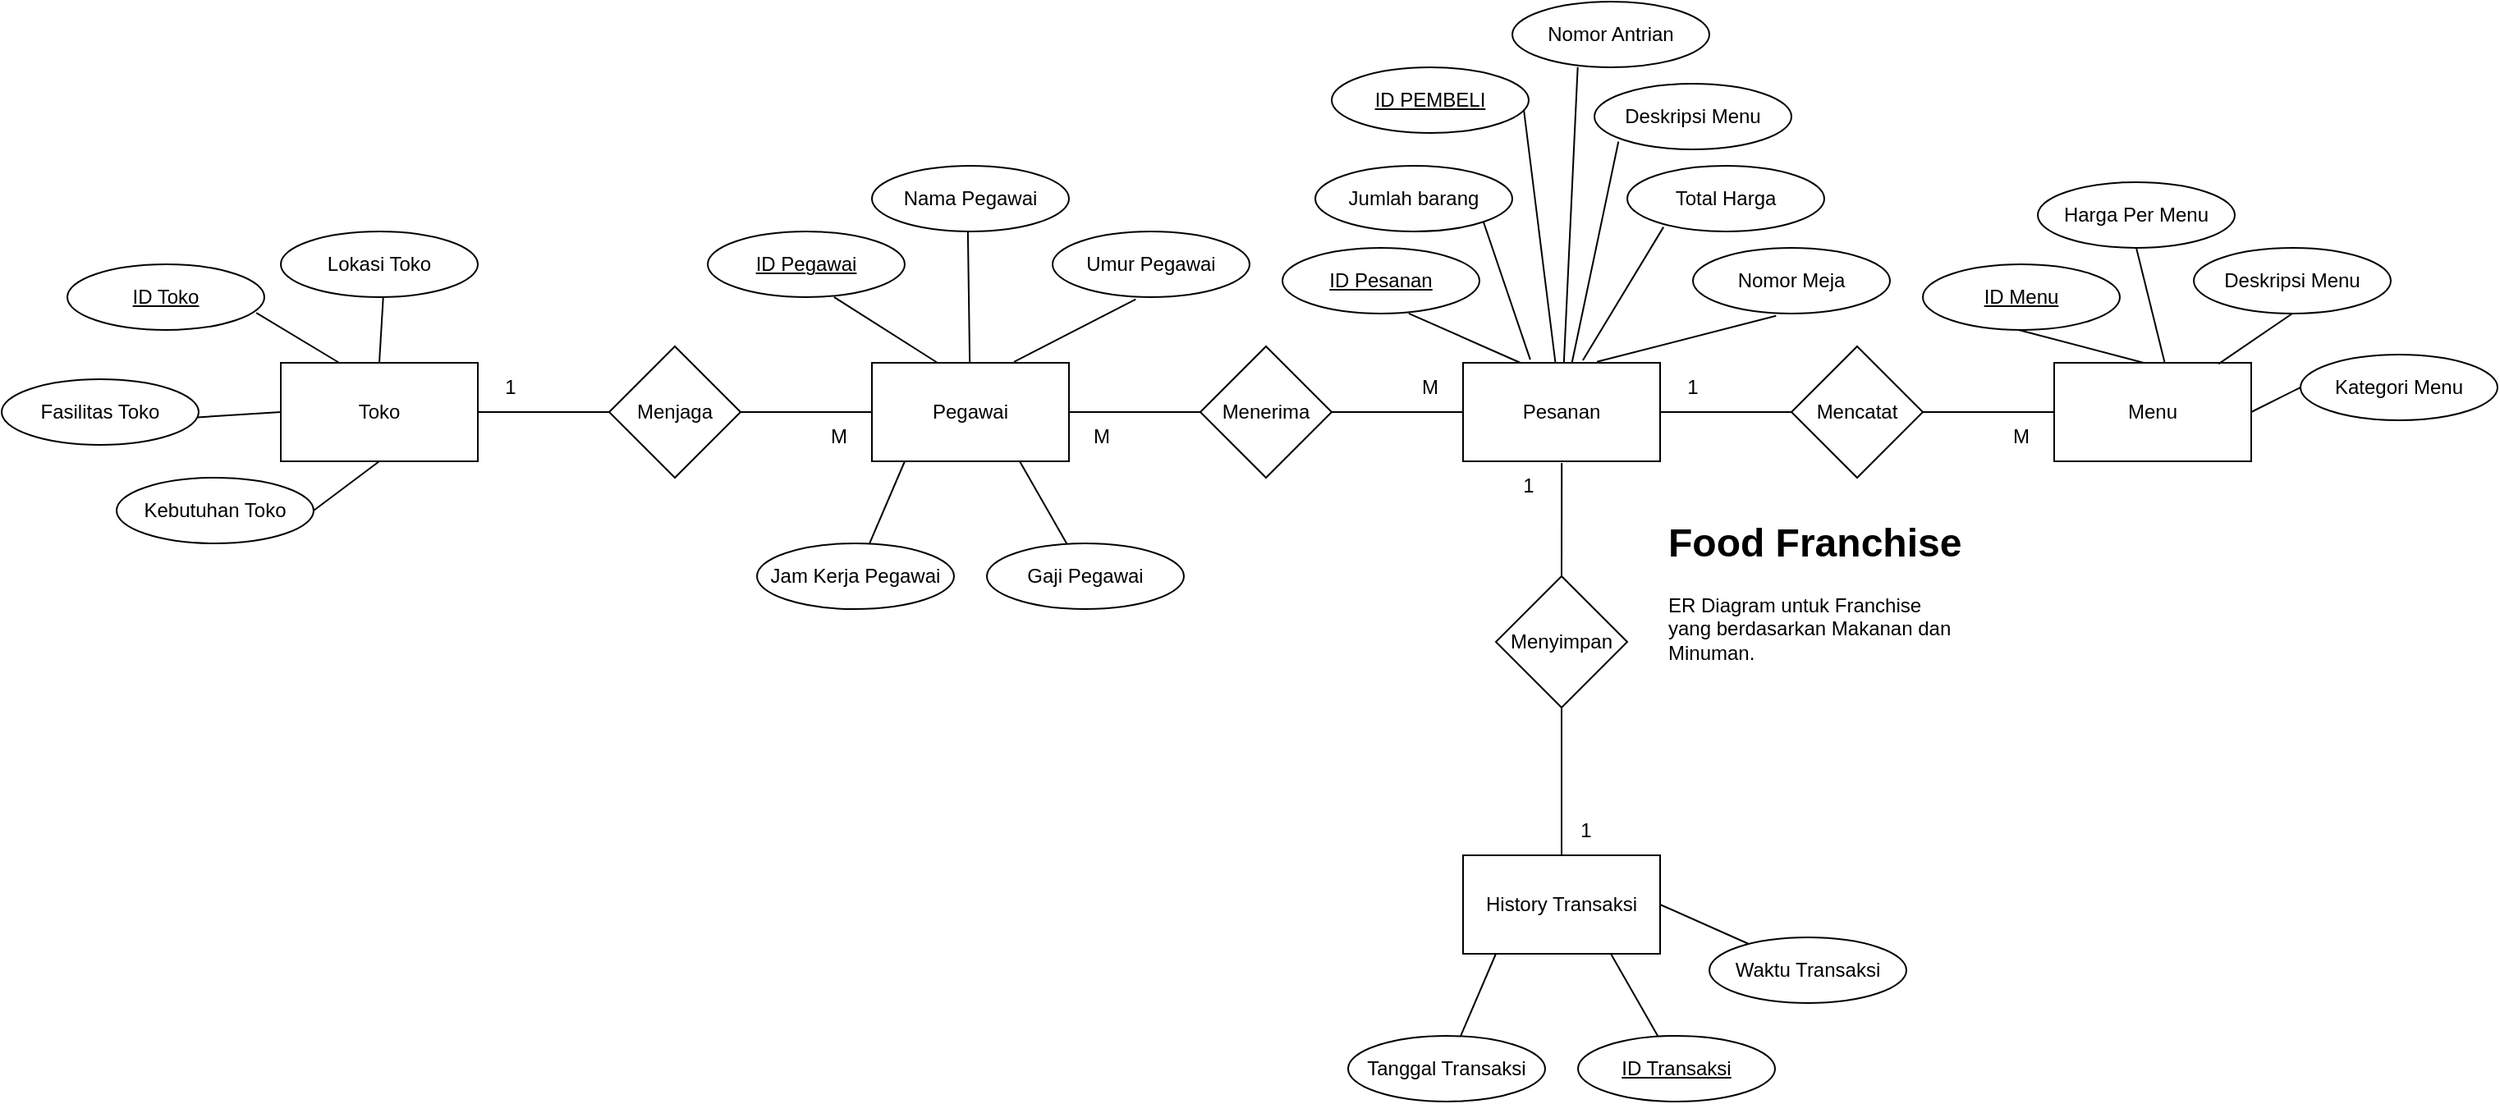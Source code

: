 <mxfile version="20.8.16" type="device"><diagram id="R2lEEEUBdFMjLlhIrx00" name="Page-1"><mxGraphModel dx="1549" dy="384" grid="1" gridSize="10" guides="1" tooltips="1" connect="1" arrows="1" fold="1" page="1" pageScale="1" pageWidth="850" pageHeight="1100" math="0" shadow="0" extFonts="Permanent Marker^https://fonts.googleapis.com/css?family=Permanent+Marker"><root><mxCell id="0"/><mxCell id="1" parent="0"/><mxCell id="wGU9gWl00PmbG7CaMShR-1" value="Toko" style="rounded=0;whiteSpace=wrap;html=1;" vertex="1" parent="1"><mxGeometry x="110" y="220" width="120" height="60" as="geometry"/></mxCell><mxCell id="wGU9gWl00PmbG7CaMShR-2" value="Menjaga" style="rhombus;whiteSpace=wrap;html=1;rounded=0;" vertex="1" parent="1"><mxGeometry x="310" y="210" width="80" height="80" as="geometry"/></mxCell><mxCell id="wGU9gWl00PmbG7CaMShR-4" value="Pegawai" style="whiteSpace=wrap;html=1;rounded=0;" vertex="1" parent="1"><mxGeometry x="470" y="220" width="120" height="60" as="geometry"/></mxCell><mxCell id="wGU9gWl00PmbG7CaMShR-6" value="Menerima" style="rhombus;whiteSpace=wrap;html=1;rounded=0;" vertex="1" parent="1"><mxGeometry x="670" y="210" width="80" height="80" as="geometry"/></mxCell><mxCell id="wGU9gWl00PmbG7CaMShR-8" value="Pesanan" style="whiteSpace=wrap;html=1;rounded=0;" vertex="1" parent="1"><mxGeometry x="830" y="220" width="120" height="60" as="geometry"/></mxCell><mxCell id="wGU9gWl00PmbG7CaMShR-10" value="Mencatat" style="rhombus;whiteSpace=wrap;html=1;rounded=0;" vertex="1" parent="1"><mxGeometry x="1030" y="210" width="80" height="80" as="geometry"/></mxCell><mxCell id="wGU9gWl00PmbG7CaMShR-12" value="Menu" style="whiteSpace=wrap;html=1;rounded=0;" vertex="1" parent="1"><mxGeometry x="1190" y="220" width="120" height="60" as="geometry"/></mxCell><mxCell id="wGU9gWl00PmbG7CaMShR-14" value="" style="endArrow=none;html=1;rounded=0;exitX=1;exitY=0.5;exitDx=0;exitDy=0;entryX=0;entryY=0.5;entryDx=0;entryDy=0;" edge="1" parent="1" source="wGU9gWl00PmbG7CaMShR-1" target="wGU9gWl00PmbG7CaMShR-2"><mxGeometry width="50" height="50" relative="1" as="geometry"><mxPoint x="240" y="275" as="sourcePoint"/><mxPoint x="290" y="225" as="targetPoint"/></mxGeometry></mxCell><mxCell id="wGU9gWl00PmbG7CaMShR-15" value="" style="endArrow=none;html=1;rounded=0;exitX=1;exitY=0.5;exitDx=0;exitDy=0;entryX=0;entryY=0.5;entryDx=0;entryDy=0;" edge="1" parent="1" source="wGU9gWl00PmbG7CaMShR-2" target="wGU9gWl00PmbG7CaMShR-4"><mxGeometry width="50" height="50" relative="1" as="geometry"><mxPoint x="370" y="249.66" as="sourcePoint"/><mxPoint x="470" y="249.66" as="targetPoint"/></mxGeometry></mxCell><mxCell id="wGU9gWl00PmbG7CaMShR-16" value="" style="endArrow=none;html=1;rounded=0;" edge="1" parent="1" source="wGU9gWl00PmbG7CaMShR-10" target="wGU9gWl00PmbG7CaMShR-12"><mxGeometry width="50" height="50" relative="1" as="geometry"><mxPoint x="1130" y="250" as="sourcePoint"/><mxPoint x="1180" y="249.66" as="targetPoint"/></mxGeometry></mxCell><mxCell id="wGU9gWl00PmbG7CaMShR-17" value="" style="endArrow=none;html=1;rounded=0;exitX=1;exitY=0.5;exitDx=0;exitDy=0;entryX=0;entryY=0.5;entryDx=0;entryDy=0;" edge="1" parent="1" source="wGU9gWl00PmbG7CaMShR-8" target="wGU9gWl00PmbG7CaMShR-10"><mxGeometry width="50" height="50" relative="1" as="geometry"><mxPoint x="950" y="249.66" as="sourcePoint"/><mxPoint x="1050" y="249.66" as="targetPoint"/></mxGeometry></mxCell><mxCell id="wGU9gWl00PmbG7CaMShR-18" value="" style="endArrow=none;html=1;rounded=0;entryX=0;entryY=0.5;entryDx=0;entryDy=0;exitX=1;exitY=0.5;exitDx=0;exitDy=0;" edge="1" parent="1" source="wGU9gWl00PmbG7CaMShR-4" target="wGU9gWl00PmbG7CaMShR-6"><mxGeometry width="50" height="50" relative="1" as="geometry"><mxPoint x="590" y="250" as="sourcePoint"/><mxPoint x="690" y="249.66" as="targetPoint"/></mxGeometry></mxCell><mxCell id="wGU9gWl00PmbG7CaMShR-19" value="" style="endArrow=none;html=1;rounded=0;exitX=1;exitY=0.5;exitDx=0;exitDy=0;entryX=0;entryY=0.5;entryDx=0;entryDy=0;" edge="1" parent="1" source="wGU9gWl00PmbG7CaMShR-6" target="wGU9gWl00PmbG7CaMShR-8"><mxGeometry width="50" height="50" relative="1" as="geometry"><mxPoint x="770" y="249.71" as="sourcePoint"/><mxPoint x="870" y="249.71" as="targetPoint"/></mxGeometry></mxCell><mxCell id="wGU9gWl00PmbG7CaMShR-20" value="Menyimpan" style="rhombus;whiteSpace=wrap;html=1;rounded=0;" vertex="1" parent="1"><mxGeometry x="850" y="350" width="80" height="80" as="geometry"/></mxCell><mxCell id="wGU9gWl00PmbG7CaMShR-22" value="History Transaksi" style="rounded=0;whiteSpace=wrap;html=1;" vertex="1" parent="1"><mxGeometry x="830" y="520" width="120" height="60" as="geometry"/></mxCell><mxCell id="wGU9gWl00PmbG7CaMShR-32" value="&lt;h1&gt;Food Franchise&lt;/h1&gt;&lt;p&gt;ER Diagram untuk Franchise yang berdasarkan Makanan dan Minuman.&amp;nbsp;&lt;/p&gt;" style="text;html=1;strokeColor=none;fillColor=none;spacing=5;spacingTop=-20;whiteSpace=wrap;overflow=hidden;rounded=0;" vertex="1" parent="1"><mxGeometry x="950" y="310" width="190" height="120" as="geometry"/></mxCell><mxCell id="wGU9gWl00PmbG7CaMShR-33" value="Lokasi Toko" style="ellipse;whiteSpace=wrap;html=1;" vertex="1" parent="1"><mxGeometry x="110" y="140" width="120" height="40" as="geometry"/></mxCell><mxCell id="wGU9gWl00PmbG7CaMShR-34" value="&lt;u&gt;ID Toko&lt;/u&gt;" style="ellipse;whiteSpace=wrap;html=1;" vertex="1" parent="1"><mxGeometry x="-20" y="160" width="120" height="40" as="geometry"/></mxCell><mxCell id="wGU9gWl00PmbG7CaMShR-35" value="1" style="text;html=1;strokeColor=none;fillColor=none;align=center;verticalAlign=middle;whiteSpace=wrap;rounded=0;" vertex="1" parent="1"><mxGeometry x="220" y="220" width="60" height="30" as="geometry"/></mxCell><mxCell id="wGU9gWl00PmbG7CaMShR-36" value="M" style="text;html=1;strokeColor=none;fillColor=none;align=center;verticalAlign=middle;whiteSpace=wrap;rounded=0;" vertex="1" parent="1"><mxGeometry x="420" y="250" width="60" height="30" as="geometry"/></mxCell><mxCell id="wGU9gWl00PmbG7CaMShR-37" value="M" style="text;html=1;strokeColor=none;fillColor=none;align=center;verticalAlign=middle;whiteSpace=wrap;rounded=0;" vertex="1" parent="1"><mxGeometry x="580" y="250" width="60" height="30" as="geometry"/></mxCell><mxCell id="wGU9gWl00PmbG7CaMShR-38" value="M" style="text;html=1;strokeColor=none;fillColor=none;align=center;verticalAlign=middle;whiteSpace=wrap;rounded=0;" vertex="1" parent="1"><mxGeometry x="780" y="220" width="60" height="30" as="geometry"/></mxCell><mxCell id="wGU9gWl00PmbG7CaMShR-39" value="1" style="text;html=1;strokeColor=none;fillColor=none;align=center;verticalAlign=middle;whiteSpace=wrap;rounded=0;" vertex="1" parent="1"><mxGeometry x="940" y="220" width="60" height="30" as="geometry"/></mxCell><mxCell id="wGU9gWl00PmbG7CaMShR-40" value="M" style="text;html=1;strokeColor=none;fillColor=none;align=center;verticalAlign=middle;whiteSpace=wrap;rounded=0;" vertex="1" parent="1"><mxGeometry x="1140" y="250" width="60" height="30" as="geometry"/></mxCell><mxCell id="wGU9gWl00PmbG7CaMShR-41" value="1" style="text;html=1;strokeColor=none;fillColor=none;align=center;verticalAlign=middle;whiteSpace=wrap;rounded=0;" vertex="1" parent="1"><mxGeometry x="890" y="490" width="30" height="30" as="geometry"/></mxCell><mxCell id="wGU9gWl00PmbG7CaMShR-42" value="1" style="text;html=1;strokeColor=none;fillColor=none;align=center;verticalAlign=middle;whiteSpace=wrap;rounded=0;" vertex="1" parent="1"><mxGeometry x="840" y="280" width="60" height="30" as="geometry"/></mxCell><mxCell id="wGU9gWl00PmbG7CaMShR-45" value="Fasilitas Toko" style="ellipse;whiteSpace=wrap;html=1;" vertex="1" parent="1"><mxGeometry x="-60" y="230" width="120" height="40" as="geometry"/></mxCell><mxCell id="wGU9gWl00PmbG7CaMShR-46" value="Kebutuhan Toko" style="ellipse;whiteSpace=wrap;html=1;" vertex="1" parent="1"><mxGeometry x="10" y="290" width="120" height="40" as="geometry"/></mxCell><mxCell id="wGU9gWl00PmbG7CaMShR-47" value="&lt;u&gt;ID Pegawai&lt;/u&gt;" style="ellipse;whiteSpace=wrap;html=1;" vertex="1" parent="1"><mxGeometry x="370" y="140" width="120" height="40" as="geometry"/></mxCell><mxCell id="wGU9gWl00PmbG7CaMShR-48" value="Nama Pegawai" style="ellipse;whiteSpace=wrap;html=1;" vertex="1" parent="1"><mxGeometry x="470" y="100" width="120" height="40" as="geometry"/></mxCell><mxCell id="wGU9gWl00PmbG7CaMShR-49" value="Umur Pegawai" style="ellipse;whiteSpace=wrap;html=1;" vertex="1" parent="1"><mxGeometry x="580" y="140" width="120" height="40" as="geometry"/></mxCell><mxCell id="wGU9gWl00PmbG7CaMShR-50" value="Jam Kerja Pegawai" style="ellipse;whiteSpace=wrap;html=1;" vertex="1" parent="1"><mxGeometry x="400" y="330" width="120" height="40" as="geometry"/></mxCell><mxCell id="wGU9gWl00PmbG7CaMShR-52" value="Gaji Pegawai" style="ellipse;whiteSpace=wrap;html=1;" vertex="1" parent="1"><mxGeometry x="540" y="330" width="120" height="40" as="geometry"/></mxCell><mxCell id="wGU9gWl00PmbG7CaMShR-54" value="" style="endArrow=none;html=1;rounded=0;exitX=1;exitY=0.5;exitDx=0;exitDy=0;entryX=0.5;entryY=1;entryDx=0;entryDy=0;" edge="1" parent="1" source="wGU9gWl00PmbG7CaMShR-46" target="wGU9gWl00PmbG7CaMShR-1"><mxGeometry width="50" height="50" relative="1" as="geometry"><mxPoint x="150" y="300.0" as="sourcePoint"/><mxPoint x="230" y="300.0" as="targetPoint"/></mxGeometry></mxCell><mxCell id="wGU9gWl00PmbG7CaMShR-55" value="" style="endArrow=none;html=1;rounded=0;exitX=0.992;exitY=0.581;exitDx=0;exitDy=0;entryX=0;entryY=0.5;entryDx=0;entryDy=0;exitPerimeter=0;" edge="1" parent="1" source="wGU9gWl00PmbG7CaMShR-45" target="wGU9gWl00PmbG7CaMShR-1"><mxGeometry width="50" height="50" relative="1" as="geometry"><mxPoint x="60" y="260" as="sourcePoint"/><mxPoint x="100" y="230" as="targetPoint"/></mxGeometry></mxCell><mxCell id="wGU9gWl00PmbG7CaMShR-56" value="" style="endArrow=none;html=1;rounded=0;exitX=0.959;exitY=0.74;exitDx=0;exitDy=0;entryX=0.295;entryY=-0.002;entryDx=0;entryDy=0;entryPerimeter=0;exitPerimeter=0;" edge="1" parent="1" source="wGU9gWl00PmbG7CaMShR-34" target="wGU9gWl00PmbG7CaMShR-1"><mxGeometry width="50" height="50" relative="1" as="geometry"><mxPoint x="70" y="210" as="sourcePoint"/><mxPoint x="110" y="180" as="targetPoint"/></mxGeometry></mxCell><mxCell id="wGU9gWl00PmbG7CaMShR-57" value="" style="endArrow=none;html=1;rounded=0;exitX=0.5;exitY=0;exitDx=0;exitDy=0;entryX=0.52;entryY=0.99;entryDx=0;entryDy=0;entryPerimeter=0;" edge="1" parent="1" source="wGU9gWl00PmbG7CaMShR-1" target="wGU9gWl00PmbG7CaMShR-33"><mxGeometry width="50" height="50" relative="1" as="geometry"><mxPoint x="150" y="220" as="sourcePoint"/><mxPoint x="190" y="190" as="targetPoint"/></mxGeometry></mxCell><mxCell id="wGU9gWl00PmbG7CaMShR-58" value="" style="endArrow=none;html=1;rounded=0;entryX=0.487;entryY=1;entryDx=0;entryDy=0;entryPerimeter=0;" edge="1" parent="1" source="wGU9gWl00PmbG7CaMShR-4" target="wGU9gWl00PmbG7CaMShR-48"><mxGeometry width="50" height="50" relative="1" as="geometry"><mxPoint x="500" y="180" as="sourcePoint"/><mxPoint x="580" y="180" as="targetPoint"/></mxGeometry></mxCell><mxCell id="wGU9gWl00PmbG7CaMShR-59" value="" style="endArrow=none;html=1;rounded=0;entryX=0.422;entryY=1.034;entryDx=0;entryDy=0;exitX=0.721;exitY=-0.01;exitDx=0;exitDy=0;entryPerimeter=0;exitPerimeter=0;" edge="1" parent="1" source="wGU9gWl00PmbG7CaMShR-4" target="wGU9gWl00PmbG7CaMShR-49"><mxGeometry width="50" height="50" relative="1" as="geometry"><mxPoint x="560" y="200" as="sourcePoint"/><mxPoint x="640" y="200" as="targetPoint"/></mxGeometry></mxCell><mxCell id="wGU9gWl00PmbG7CaMShR-60" value="" style="endArrow=none;html=1;rounded=0;entryX=0.333;entryY=0;entryDx=0;entryDy=0;exitX=0.641;exitY=0.998;exitDx=0;exitDy=0;entryPerimeter=0;exitPerimeter=0;" edge="1" parent="1" source="wGU9gWl00PmbG7CaMShR-47" target="wGU9gWl00PmbG7CaMShR-4"><mxGeometry width="50" height="50" relative="1" as="geometry"><mxPoint x="390" y="190" as="sourcePoint"/><mxPoint x="470" y="190" as="targetPoint"/></mxGeometry></mxCell><mxCell id="wGU9gWl00PmbG7CaMShR-61" value="" style="endArrow=none;html=1;rounded=0;entryX=0.487;entryY=1;entryDx=0;entryDy=0;entryPerimeter=0;" edge="1" parent="1" source="wGU9gWl00PmbG7CaMShR-50"><mxGeometry width="50" height="50" relative="1" as="geometry"><mxPoint x="491.135" y="360" as="sourcePoint"/><mxPoint x="490.0" y="280" as="targetPoint"/></mxGeometry></mxCell><mxCell id="wGU9gWl00PmbG7CaMShR-62" value="" style="endArrow=none;html=1;rounded=0;entryX=0.487;entryY=1;entryDx=0;entryDy=0;entryPerimeter=0;" edge="1" parent="1" source="wGU9gWl00PmbG7CaMShR-52"><mxGeometry width="50" height="50" relative="1" as="geometry"><mxPoint x="561.135" y="360" as="sourcePoint"/><mxPoint x="560" y="280" as="targetPoint"/></mxGeometry></mxCell><mxCell id="wGU9gWl00PmbG7CaMShR-63" value="&lt;u&gt;ID Pesanan&lt;/u&gt;" style="ellipse;whiteSpace=wrap;html=1;" vertex="1" parent="1"><mxGeometry x="720" y="150" width="120" height="40" as="geometry"/></mxCell><mxCell id="wGU9gWl00PmbG7CaMShR-64" value="Jumlah barang" style="ellipse;whiteSpace=wrap;html=1;" vertex="1" parent="1"><mxGeometry x="740" y="100" width="120" height="40" as="geometry"/></mxCell><mxCell id="wGU9gWl00PmbG7CaMShR-65" value="Nomor Meja" style="ellipse;whiteSpace=wrap;html=1;" vertex="1" parent="1"><mxGeometry x="970" y="150" width="120" height="40" as="geometry"/></mxCell><mxCell id="wGU9gWl00PmbG7CaMShR-66" value="" style="endArrow=none;html=1;rounded=0;entryX=1;entryY=1;entryDx=0;entryDy=0;exitX=0.341;exitY=-0.032;exitDx=0;exitDy=0;exitPerimeter=0;" edge="1" parent="1" target="wGU9gWl00PmbG7CaMShR-64" source="wGU9gWl00PmbG7CaMShR-8"><mxGeometry width="50" height="50" relative="1" as="geometry"><mxPoint x="884.575" y="220" as="sourcePoint"/><mxPoint x="935" y="180" as="targetPoint"/></mxGeometry></mxCell><mxCell id="wGU9gWl00PmbG7CaMShR-67" value="" style="endArrow=none;html=1;rounded=0;entryX=0.422;entryY=1.034;entryDx=0;entryDy=0;exitX=0.721;exitY=-0.01;exitDx=0;exitDy=0;entryPerimeter=0;exitPerimeter=0;" edge="1" parent="1" target="wGU9gWl00PmbG7CaMShR-65"><mxGeometry width="50" height="50" relative="1" as="geometry"><mxPoint x="911.52" y="219.4" as="sourcePoint"/><mxPoint x="995" y="200" as="targetPoint"/></mxGeometry></mxCell><mxCell id="wGU9gWl00PmbG7CaMShR-68" value="" style="endArrow=none;html=1;rounded=0;entryX=0.333;entryY=0;entryDx=0;entryDy=0;exitX=0.641;exitY=0.998;exitDx=0;exitDy=0;entryPerimeter=0;exitPerimeter=0;" edge="1" parent="1" source="wGU9gWl00PmbG7CaMShR-63"><mxGeometry width="50" height="50" relative="1" as="geometry"><mxPoint x="745" y="190" as="sourcePoint"/><mxPoint x="864.96" y="220" as="targetPoint"/></mxGeometry></mxCell><mxCell id="wGU9gWl00PmbG7CaMShR-69" value="Tanggal Transaksi" style="ellipse;whiteSpace=wrap;html=1;" vertex="1" parent="1"><mxGeometry x="760" y="630" width="120" height="40" as="geometry"/></mxCell><mxCell id="wGU9gWl00PmbG7CaMShR-70" value="&lt;u&gt;ID Transaksi&lt;/u&gt;" style="ellipse;whiteSpace=wrap;html=1;" vertex="1" parent="1"><mxGeometry x="900" y="630" width="120" height="40" as="geometry"/></mxCell><mxCell id="wGU9gWl00PmbG7CaMShR-71" value="" style="endArrow=none;html=1;rounded=0;entryX=0.487;entryY=1;entryDx=0;entryDy=0;entryPerimeter=0;" edge="1" parent="1" source="wGU9gWl00PmbG7CaMShR-69"><mxGeometry width="50" height="50" relative="1" as="geometry"><mxPoint x="851.135" y="660" as="sourcePoint"/><mxPoint x="850" y="580.0" as="targetPoint"/></mxGeometry></mxCell><mxCell id="wGU9gWl00PmbG7CaMShR-72" value="" style="endArrow=none;html=1;rounded=0;entryX=0.487;entryY=1;entryDx=0;entryDy=0;entryPerimeter=0;" edge="1" parent="1" source="wGU9gWl00PmbG7CaMShR-70"><mxGeometry width="50" height="50" relative="1" as="geometry"><mxPoint x="921.135" y="660" as="sourcePoint"/><mxPoint x="920" y="580.0" as="targetPoint"/></mxGeometry></mxCell><mxCell id="wGU9gWl00PmbG7CaMShR-73" value="Waktu Transaksi" style="ellipse;whiteSpace=wrap;html=1;" vertex="1" parent="1"><mxGeometry x="980" y="570" width="120" height="40" as="geometry"/></mxCell><mxCell id="wGU9gWl00PmbG7CaMShR-74" value="" style="endArrow=none;html=1;rounded=0;entryX=1;entryY=0.5;entryDx=0;entryDy=0;" edge="1" parent="1" source="wGU9gWl00PmbG7CaMShR-73" target="wGU9gWl00PmbG7CaMShR-22"><mxGeometry width="50" height="50" relative="1" as="geometry"><mxPoint x="1001.135" y="600" as="sourcePoint"/><mxPoint x="1000" y="520" as="targetPoint"/></mxGeometry></mxCell><mxCell id="wGU9gWl00PmbG7CaMShR-75" value="Total Harga" style="ellipse;whiteSpace=wrap;html=1;" vertex="1" parent="1"><mxGeometry x="930" y="100" width="120" height="40" as="geometry"/></mxCell><mxCell id="wGU9gWl00PmbG7CaMShR-76" value="" style="endArrow=none;html=1;rounded=0;entryX=0.184;entryY=0.933;entryDx=0;entryDy=0;exitX=0.608;exitY=-0.025;exitDx=0;exitDy=0;entryPerimeter=0;exitPerimeter=0;" edge="1" parent="1" target="wGU9gWl00PmbG7CaMShR-75" source="wGU9gWl00PmbG7CaMShR-8"><mxGeometry width="50" height="50" relative="1" as="geometry"><mxPoint x="895.76" y="164.7" as="sourcePoint"/><mxPoint x="979.24" y="145.3" as="targetPoint"/></mxGeometry></mxCell><mxCell id="wGU9gWl00PmbG7CaMShR-77" value="&lt;u&gt;ID Menu&lt;/u&gt;" style="ellipse;whiteSpace=wrap;html=1;" vertex="1" parent="1"><mxGeometry x="1110" y="160" width="120" height="40" as="geometry"/></mxCell><mxCell id="wGU9gWl00PmbG7CaMShR-78" value="" style="endArrow=none;html=1;rounded=0;entryX=0.487;entryY=1;entryDx=0;entryDy=0;entryPerimeter=0;" edge="1" parent="1" target="wGU9gWl00PmbG7CaMShR-77"><mxGeometry width="50" height="50" relative="1" as="geometry"><mxPoint x="1244.575" y="220" as="sourcePoint"/><mxPoint x="1295" y="180" as="targetPoint"/></mxGeometry></mxCell><mxCell id="wGU9gWl00PmbG7CaMShR-79" value="Harga Per Menu" style="ellipse;whiteSpace=wrap;html=1;" vertex="1" parent="1"><mxGeometry x="1180" y="110" width="120" height="40" as="geometry"/></mxCell><mxCell id="wGU9gWl00PmbG7CaMShR-80" value="" style="endArrow=none;html=1;rounded=0;entryX=0.5;entryY=1;entryDx=0;entryDy=0;exitX=0.56;exitY=-0.008;exitDx=0;exitDy=0;exitPerimeter=0;" edge="1" parent="1" target="wGU9gWl00PmbG7CaMShR-79" source="wGU9gWl00PmbG7CaMShR-12"><mxGeometry width="50" height="50" relative="1" as="geometry"><mxPoint x="1254.32" y="218.08" as="sourcePoint"/><mxPoint x="1339.24" y="145.3" as="targetPoint"/></mxGeometry></mxCell><mxCell id="wGU9gWl00PmbG7CaMShR-85" value="Deskripsi Menu" style="ellipse;whiteSpace=wrap;html=1;" vertex="1" parent="1"><mxGeometry x="1275" y="150" width="120" height="40" as="geometry"/></mxCell><mxCell id="wGU9gWl00PmbG7CaMShR-86" value="" style="endArrow=none;html=1;rounded=0;entryX=0.5;entryY=1;entryDx=0;entryDy=0;exitX=0.834;exitY=0.011;exitDx=0;exitDy=0;exitPerimeter=0;" edge="1" parent="1" target="wGU9gWl00PmbG7CaMShR-85" source="wGU9gWl00PmbG7CaMShR-12"><mxGeometry width="50" height="50" relative="1" as="geometry"><mxPoint x="1352.2" y="259.52" as="sourcePoint"/><mxPoint x="1434.24" y="185.3" as="targetPoint"/></mxGeometry></mxCell><mxCell id="wGU9gWl00PmbG7CaMShR-87" value="" style="endArrow=none;html=1;rounded=0;exitX=0.5;exitY=0;exitDx=0;exitDy=0;entryX=0.835;entryY=0.032;entryDx=0;entryDy=0;entryPerimeter=0;" edge="1" parent="1" source="wGU9gWl00PmbG7CaMShR-20" target="wGU9gWl00PmbG7CaMShR-42"><mxGeometry width="50" height="50" relative="1" as="geometry"><mxPoint x="780" y="349.71" as="sourcePoint"/><mxPoint x="860" y="349.71" as="targetPoint"/></mxGeometry></mxCell><mxCell id="wGU9gWl00PmbG7CaMShR-88" value="" style="endArrow=none;html=1;rounded=0;exitX=0;exitY=1;exitDx=0;exitDy=0;entryX=0.5;entryY=1;entryDx=0;entryDy=0;" edge="1" parent="1" source="wGU9gWl00PmbG7CaMShR-41" target="wGU9gWl00PmbG7CaMShR-20"><mxGeometry width="50" height="50" relative="1" as="geometry"><mxPoint x="950" y="499.04" as="sourcePoint"/><mxPoint x="950.1" y="430.0" as="targetPoint"/></mxGeometry></mxCell><mxCell id="wGU9gWl00PmbG7CaMShR-89" value="Kategori Menu" style="ellipse;whiteSpace=wrap;html=1;" vertex="1" parent="1"><mxGeometry x="1340" y="215.0" width="120" height="40" as="geometry"/></mxCell><mxCell id="wGU9gWl00PmbG7CaMShR-90" value="" style="endArrow=none;html=1;rounded=0;entryX=0;entryY=0.5;entryDx=0;entryDy=0;exitX=1;exitY=0.5;exitDx=0;exitDy=0;" edge="1" parent="1" target="wGU9gWl00PmbG7CaMShR-89" source="wGU9gWl00PmbG7CaMShR-12"><mxGeometry width="50" height="50" relative="1" as="geometry"><mxPoint x="1345.08" y="285.33" as="sourcePoint"/><mxPoint x="1489.24" y="249.97" as="targetPoint"/></mxGeometry></mxCell><mxCell id="wGU9gWl00PmbG7CaMShR-98" value="&lt;u&gt;ID PEMBELI&lt;/u&gt;" style="ellipse;whiteSpace=wrap;html=1;" vertex="1" parent="1"><mxGeometry x="750" y="40.0" width="120" height="40" as="geometry"/></mxCell><mxCell id="wGU9gWl00PmbG7CaMShR-99" value="" style="endArrow=none;html=1;rounded=0;entryX=0.975;entryY=0.643;entryDx=0;entryDy=0;entryPerimeter=0;" edge="1" parent="1" target="wGU9gWl00PmbG7CaMShR-98" source="wGU9gWl00PmbG7CaMShR-8"><mxGeometry width="50" height="50" relative="1" as="geometry"><mxPoint x="897.075" y="60.0" as="sourcePoint"/><mxPoint x="947.5" y="20.0" as="targetPoint"/></mxGeometry></mxCell><mxCell id="wGU9gWl00PmbG7CaMShR-100" value="Nomor Antrian" style="ellipse;whiteSpace=wrap;html=1;" vertex="1" parent="1"><mxGeometry x="860" y="-2.842e-14" width="120" height="40" as="geometry"/></mxCell><mxCell id="wGU9gWl00PmbG7CaMShR-101" value="" style="endArrow=none;html=1;rounded=0;entryX=0.332;entryY=0.996;entryDx=0;entryDy=0;entryPerimeter=0;" edge="1" parent="1" target="wGU9gWl00PmbG7CaMShR-100" source="wGU9gWl00PmbG7CaMShR-8"><mxGeometry width="50" height="50" relative="1" as="geometry"><mxPoint x="909.7" y="59.52" as="sourcePoint"/><mxPoint x="991.74" y="-14.7" as="targetPoint"/></mxGeometry></mxCell><mxCell id="wGU9gWl00PmbG7CaMShR-102" value="Deskripsi Menu" style="ellipse;whiteSpace=wrap;html=1;" vertex="1" parent="1"><mxGeometry x="910" y="50.0" width="120" height="40" as="geometry"/></mxCell><mxCell id="wGU9gWl00PmbG7CaMShR-103" value="" style="endArrow=none;html=1;rounded=0;entryX=0.122;entryY=0.882;entryDx=0;entryDy=0;entryPerimeter=0;" edge="1" parent="1" target="wGU9gWl00PmbG7CaMShR-102" source="wGU9gWl00PmbG7CaMShR-8"><mxGeometry width="50" height="50" relative="1" as="geometry"><mxPoint x="942.58" y="60.66" as="sourcePoint"/><mxPoint x="1086.74" y="25.3" as="targetPoint"/></mxGeometry></mxCell></root></mxGraphModel></diagram></mxfile>